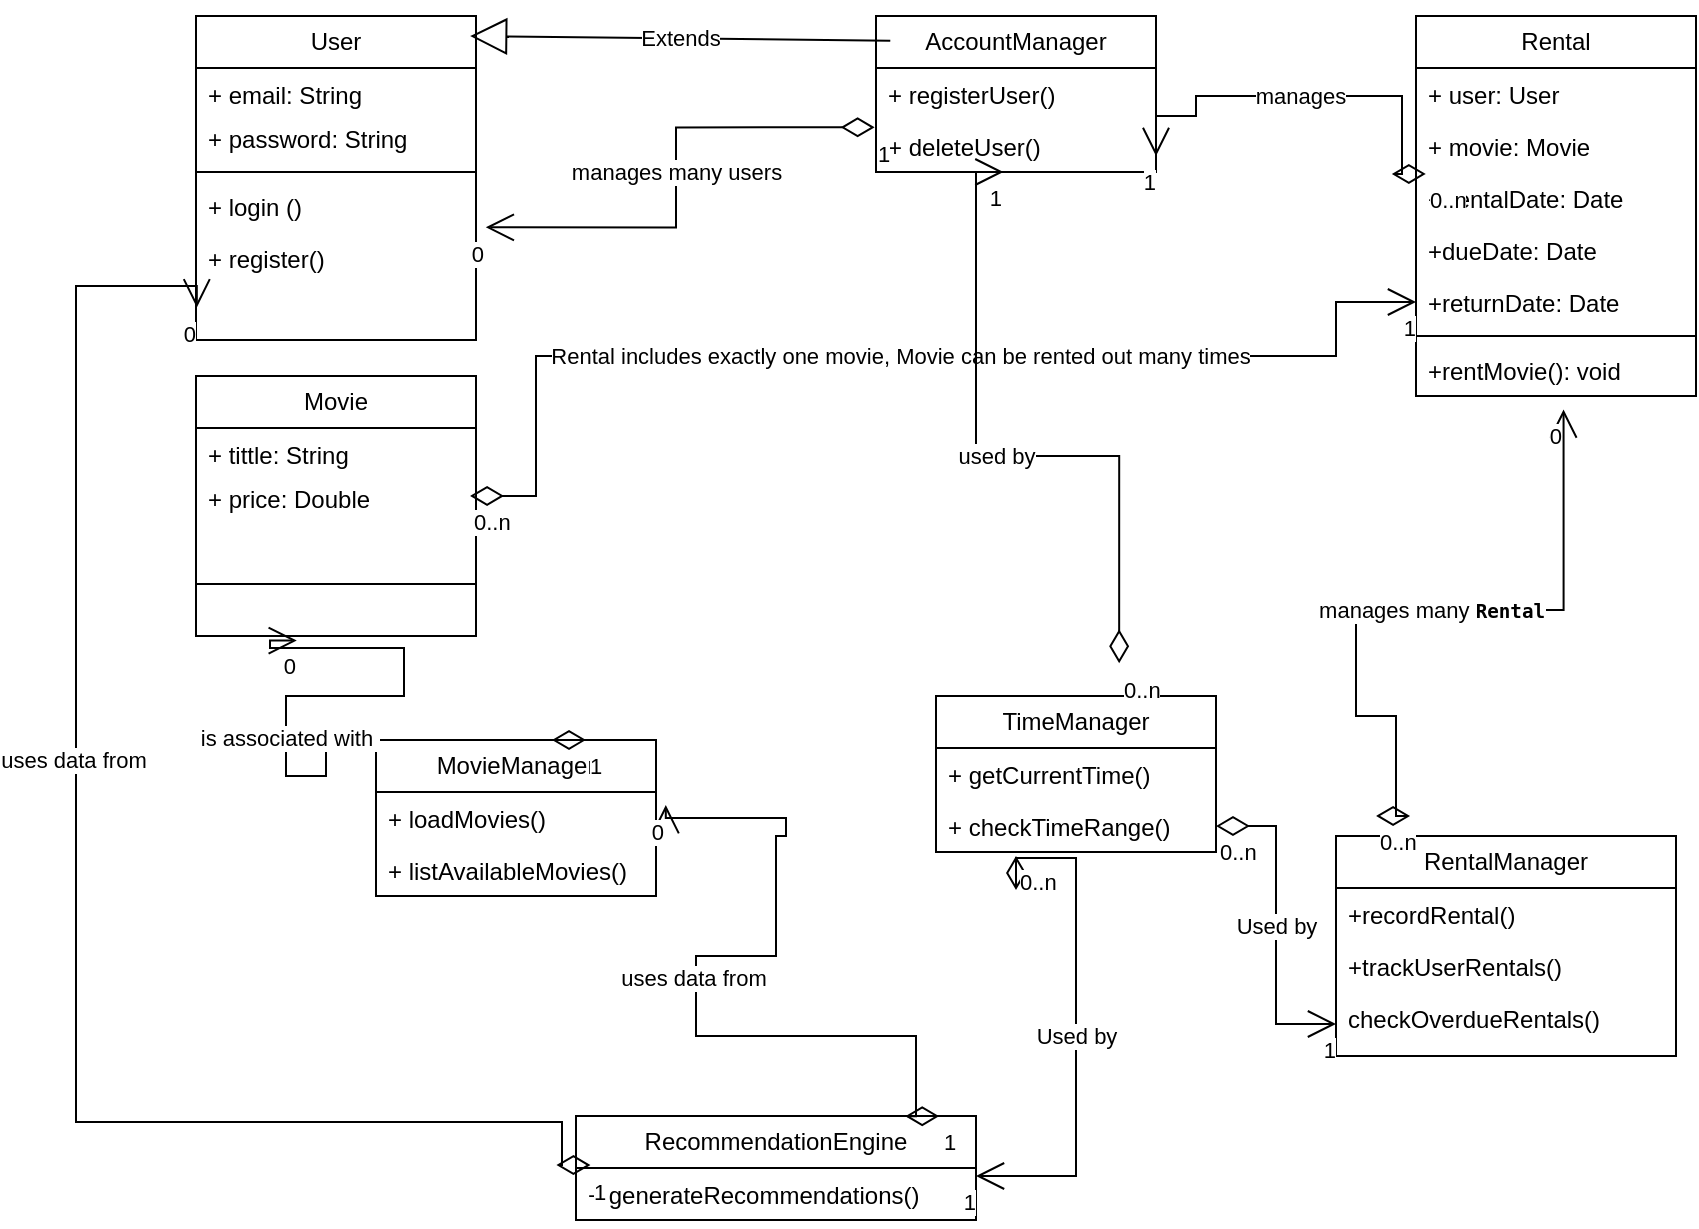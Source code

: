 <mxfile version="22.1.18" type="github">
  <diagram name="Page-1" id="G-U_4DM4UjlwEds6aq4e">
    <mxGraphModel dx="2094" dy="531" grid="1" gridSize="10" guides="1" tooltips="1" connect="1" arrows="1" fold="1" page="1" pageScale="1" pageWidth="850" pageHeight="1100" math="0" shadow="0">
      <root>
        <mxCell id="0" />
        <mxCell id="1" parent="0" />
        <mxCell id="hFJMLkcrGiyTZZNaHtjK-31" value="User" style="swimlane;fontStyle=0;childLayout=stackLayout;horizontal=1;startSize=26;fillColor=none;horizontalStack=0;resizeParent=1;resizeParentMax=0;resizeLast=0;collapsible=1;marginBottom=0;whiteSpace=wrap;html=1;" vertex="1" parent="1">
          <mxGeometry x="90" y="110" width="140" height="162" as="geometry" />
        </mxCell>
        <mxCell id="hFJMLkcrGiyTZZNaHtjK-32" value="+ email: String" style="text;strokeColor=none;fillColor=none;align=left;verticalAlign=top;spacingLeft=4;spacingRight=4;overflow=hidden;rotatable=0;points=[[0,0.5],[1,0.5]];portConstraint=eastwest;whiteSpace=wrap;html=1;" vertex="1" parent="hFJMLkcrGiyTZZNaHtjK-31">
          <mxGeometry y="26" width="140" height="22" as="geometry" />
        </mxCell>
        <mxCell id="hFJMLkcrGiyTZZNaHtjK-33" value="+ password: String" style="text;strokeColor=none;fillColor=none;align=left;verticalAlign=top;spacingLeft=4;spacingRight=4;overflow=hidden;rotatable=0;points=[[0,0.5],[1,0.5]];portConstraint=eastwest;whiteSpace=wrap;html=1;" vertex="1" parent="hFJMLkcrGiyTZZNaHtjK-31">
          <mxGeometry y="48" width="140" height="26" as="geometry" />
        </mxCell>
        <mxCell id="hFJMLkcrGiyTZZNaHtjK-34" value="" style="line;strokeWidth=1;fillColor=none;align=left;verticalAlign=middle;spacingTop=-1;spacingLeft=3;spacingRight=3;rotatable=0;labelPosition=right;points=[];portConstraint=eastwest;strokeColor=inherit;" vertex="1" parent="hFJMLkcrGiyTZZNaHtjK-31">
          <mxGeometry y="74" width="140" height="8" as="geometry" />
        </mxCell>
        <mxCell id="hFJMLkcrGiyTZZNaHtjK-35" value="+ login ()&lt;br&gt;" style="text;strokeColor=none;fillColor=none;align=left;verticalAlign=top;spacingLeft=4;spacingRight=4;overflow=hidden;rotatable=0;points=[[0,0.5],[1,0.5]];portConstraint=eastwest;whiteSpace=wrap;html=1;" vertex="1" parent="hFJMLkcrGiyTZZNaHtjK-31">
          <mxGeometry y="82" width="140" height="26" as="geometry" />
        </mxCell>
        <mxCell id="hFJMLkcrGiyTZZNaHtjK-36" value="+ register()" style="text;strokeColor=none;fillColor=none;align=left;verticalAlign=top;spacingLeft=4;spacingRight=4;overflow=hidden;rotatable=0;points=[[0,0.5],[1,0.5]];portConstraint=eastwest;whiteSpace=wrap;html=1;" vertex="1" parent="hFJMLkcrGiyTZZNaHtjK-31">
          <mxGeometry y="108" width="140" height="54" as="geometry" />
        </mxCell>
        <mxCell id="hFJMLkcrGiyTZZNaHtjK-37" value="AccountManager" style="swimlane;fontStyle=0;childLayout=stackLayout;horizontal=1;startSize=26;fillColor=none;horizontalStack=0;resizeParent=1;resizeParentMax=0;resizeLast=0;collapsible=1;marginBottom=0;whiteSpace=wrap;html=1;" vertex="1" parent="1">
          <mxGeometry x="430" y="110" width="140" height="78" as="geometry" />
        </mxCell>
        <mxCell id="hFJMLkcrGiyTZZNaHtjK-38" value="+&amp;nbsp;registerUser()" style="text;strokeColor=none;fillColor=none;align=left;verticalAlign=top;spacingLeft=4;spacingRight=4;overflow=hidden;rotatable=0;points=[[0,0.5],[1,0.5]];portConstraint=eastwest;whiteSpace=wrap;html=1;" vertex="1" parent="hFJMLkcrGiyTZZNaHtjK-37">
          <mxGeometry y="26" width="140" height="26" as="geometry" />
        </mxCell>
        <mxCell id="hFJMLkcrGiyTZZNaHtjK-39" value="+&amp;nbsp;deleteUser()" style="text;strokeColor=none;fillColor=none;align=left;verticalAlign=top;spacingLeft=4;spacingRight=4;overflow=hidden;rotatable=0;points=[[0,0.5],[1,0.5]];portConstraint=eastwest;whiteSpace=wrap;html=1;" vertex="1" parent="hFJMLkcrGiyTZZNaHtjK-37">
          <mxGeometry y="52" width="140" height="26" as="geometry" />
        </mxCell>
        <mxCell id="hFJMLkcrGiyTZZNaHtjK-41" value="Movie" style="swimlane;fontStyle=0;childLayout=stackLayout;horizontal=1;startSize=26;fillColor=none;horizontalStack=0;resizeParent=1;resizeParentMax=0;resizeLast=0;collapsible=1;marginBottom=0;whiteSpace=wrap;html=1;" vertex="1" parent="1">
          <mxGeometry x="90" y="290" width="140" height="130" as="geometry" />
        </mxCell>
        <mxCell id="hFJMLkcrGiyTZZNaHtjK-42" value="+ tittle: String" style="text;strokeColor=none;fillColor=none;align=left;verticalAlign=top;spacingLeft=4;spacingRight=4;overflow=hidden;rotatable=0;points=[[0,0.5],[1,0.5]];portConstraint=eastwest;whiteSpace=wrap;html=1;" vertex="1" parent="hFJMLkcrGiyTZZNaHtjK-41">
          <mxGeometry y="26" width="140" height="22" as="geometry" />
        </mxCell>
        <mxCell id="hFJMLkcrGiyTZZNaHtjK-43" value="+ price: Double" style="text;strokeColor=none;fillColor=none;align=left;verticalAlign=top;spacingLeft=4;spacingRight=4;overflow=hidden;rotatable=0;points=[[0,0.5],[1,0.5]];portConstraint=eastwest;whiteSpace=wrap;html=1;" vertex="1" parent="hFJMLkcrGiyTZZNaHtjK-41">
          <mxGeometry y="48" width="140" height="82" as="geometry" />
        </mxCell>
        <mxCell id="hFJMLkcrGiyTZZNaHtjK-44" value="" style="line;strokeWidth=1;fillColor=none;align=left;verticalAlign=middle;spacingTop=-1;spacingLeft=3;spacingRight=3;rotatable=0;labelPosition=right;points=[];portConstraint=eastwest;strokeColor=inherit;" vertex="1" parent="1">
          <mxGeometry x="90" y="390" width="140" height="8" as="geometry" />
        </mxCell>
        <mxCell id="hFJMLkcrGiyTZZNaHtjK-47" value="MovieManager" style="swimlane;fontStyle=0;childLayout=stackLayout;horizontal=1;startSize=26;fillColor=none;horizontalStack=0;resizeParent=1;resizeParentMax=0;resizeLast=0;collapsible=1;marginBottom=0;whiteSpace=wrap;html=1;" vertex="1" parent="1">
          <mxGeometry x="180" y="472" width="140" height="78" as="geometry" />
        </mxCell>
        <mxCell id="hFJMLkcrGiyTZZNaHtjK-48" value="+&amp;nbsp;loadMovies()" style="text;strokeColor=none;fillColor=none;align=left;verticalAlign=top;spacingLeft=4;spacingRight=4;overflow=hidden;rotatable=0;points=[[0,0.5],[1,0.5]];portConstraint=eastwest;whiteSpace=wrap;html=1;" vertex="1" parent="hFJMLkcrGiyTZZNaHtjK-47">
          <mxGeometry y="26" width="140" height="26" as="geometry" />
        </mxCell>
        <mxCell id="hFJMLkcrGiyTZZNaHtjK-49" value="+&amp;nbsp;listAvailableMovies()" style="text;strokeColor=none;fillColor=none;align=left;verticalAlign=top;spacingLeft=4;spacingRight=4;overflow=hidden;rotatable=0;points=[[0,0.5],[1,0.5]];portConstraint=eastwest;whiteSpace=wrap;html=1;" vertex="1" parent="hFJMLkcrGiyTZZNaHtjK-47">
          <mxGeometry y="52" width="140" height="26" as="geometry" />
        </mxCell>
        <mxCell id="hFJMLkcrGiyTZZNaHtjK-50" value="Rental" style="swimlane;fontStyle=0;childLayout=stackLayout;horizontal=1;startSize=26;fillColor=none;horizontalStack=0;resizeParent=1;resizeParentMax=0;resizeLast=0;collapsible=1;marginBottom=0;whiteSpace=wrap;html=1;" vertex="1" parent="1">
          <mxGeometry x="700" y="110" width="140" height="190" as="geometry" />
        </mxCell>
        <mxCell id="hFJMLkcrGiyTZZNaHtjK-51" value="+ user: User" style="text;strokeColor=none;fillColor=none;align=left;verticalAlign=top;spacingLeft=4;spacingRight=4;overflow=hidden;rotatable=0;points=[[0,0.5],[1,0.5]];portConstraint=eastwest;whiteSpace=wrap;html=1;" vertex="1" parent="hFJMLkcrGiyTZZNaHtjK-50">
          <mxGeometry y="26" width="140" height="26" as="geometry" />
        </mxCell>
        <mxCell id="hFJMLkcrGiyTZZNaHtjK-52" value="+ movie: Movie" style="text;strokeColor=none;fillColor=none;align=left;verticalAlign=top;spacingLeft=4;spacingRight=4;overflow=hidden;rotatable=0;points=[[0,0.5],[1,0.5]];portConstraint=eastwest;whiteSpace=wrap;html=1;" vertex="1" parent="hFJMLkcrGiyTZZNaHtjK-50">
          <mxGeometry y="52" width="140" height="26" as="geometry" />
        </mxCell>
        <mxCell id="hFJMLkcrGiyTZZNaHtjK-53" value="+&amp;nbsp;rentalDate: Date" style="text;strokeColor=none;fillColor=none;align=left;verticalAlign=top;spacingLeft=4;spacingRight=4;overflow=hidden;rotatable=0;points=[[0,0.5],[1,0.5]];portConstraint=eastwest;whiteSpace=wrap;html=1;" vertex="1" parent="hFJMLkcrGiyTZZNaHtjK-50">
          <mxGeometry y="78" width="140" height="26" as="geometry" />
        </mxCell>
        <mxCell id="hFJMLkcrGiyTZZNaHtjK-54" value="+dueDate: Date" style="text;strokeColor=none;fillColor=none;align=left;verticalAlign=top;spacingLeft=4;spacingRight=4;overflow=hidden;rotatable=0;points=[[0,0.5],[1,0.5]];portConstraint=eastwest;whiteSpace=wrap;html=1;" vertex="1" parent="hFJMLkcrGiyTZZNaHtjK-50">
          <mxGeometry y="104" width="140" height="26" as="geometry" />
        </mxCell>
        <mxCell id="hFJMLkcrGiyTZZNaHtjK-55" value="+returnDate: Date&lt;br/&gt;&lt;span style=&quot;color: rgb(255, 255, 255); font-family: &amp;quot;Söhne Mono&amp;quot;, Monaco, &amp;quot;Andale Mono&amp;quot;, &amp;quot;Ubuntu Mono&amp;quot;, monospace; font-size: 14px; background-color: rgb(0, 0, 0);&quot;&gt;&lt;br/&gt;&lt;/span&gt;" style="text;strokeColor=none;fillColor=none;align=left;verticalAlign=top;spacingLeft=4;spacingRight=4;overflow=hidden;rotatable=0;points=[[0,0.5],[1,0.5]];portConstraint=eastwest;whiteSpace=wrap;html=1;" vertex="1" parent="hFJMLkcrGiyTZZNaHtjK-50">
          <mxGeometry y="130" width="140" height="26" as="geometry" />
        </mxCell>
        <mxCell id="hFJMLkcrGiyTZZNaHtjK-57" value="" style="line;strokeWidth=1;fillColor=none;align=left;verticalAlign=middle;spacingTop=-1;spacingLeft=3;spacingRight=3;rotatable=0;labelPosition=right;points=[];portConstraint=eastwest;strokeColor=inherit;" vertex="1" parent="hFJMLkcrGiyTZZNaHtjK-50">
          <mxGeometry y="156" width="140" height="8" as="geometry" />
        </mxCell>
        <mxCell id="hFJMLkcrGiyTZZNaHtjK-56" value="+rentMovie(): void" style="text;strokeColor=none;fillColor=none;align=left;verticalAlign=top;spacingLeft=4;spacingRight=4;overflow=hidden;rotatable=0;points=[[0,0.5],[1,0.5]];portConstraint=eastwest;whiteSpace=wrap;html=1;" vertex="1" parent="hFJMLkcrGiyTZZNaHtjK-50">
          <mxGeometry y="164" width="140" height="26" as="geometry" />
        </mxCell>
        <mxCell id="hFJMLkcrGiyTZZNaHtjK-58" value="RentalManager" style="swimlane;fontStyle=0;childLayout=stackLayout;horizontal=1;startSize=26;fillColor=none;horizontalStack=0;resizeParent=1;resizeParentMax=0;resizeLast=0;collapsible=1;marginBottom=0;whiteSpace=wrap;html=1;" vertex="1" parent="1">
          <mxGeometry x="660" y="520" width="170" height="110" as="geometry" />
        </mxCell>
        <mxCell id="hFJMLkcrGiyTZZNaHtjK-59" value="+recordRental()" style="text;strokeColor=none;fillColor=none;align=left;verticalAlign=top;spacingLeft=4;spacingRight=4;overflow=hidden;rotatable=0;points=[[0,0.5],[1,0.5]];portConstraint=eastwest;whiteSpace=wrap;html=1;" vertex="1" parent="hFJMLkcrGiyTZZNaHtjK-58">
          <mxGeometry y="26" width="170" height="26" as="geometry" />
        </mxCell>
        <mxCell id="hFJMLkcrGiyTZZNaHtjK-60" value="+trackUserRentals()" style="text;strokeColor=none;fillColor=none;align=left;verticalAlign=top;spacingLeft=4;spacingRight=4;overflow=hidden;rotatable=0;points=[[0,0.5],[1,0.5]];portConstraint=eastwest;whiteSpace=wrap;html=1;" vertex="1" parent="hFJMLkcrGiyTZZNaHtjK-58">
          <mxGeometry y="52" width="170" height="26" as="geometry" />
        </mxCell>
        <mxCell id="hFJMLkcrGiyTZZNaHtjK-61" value="checkOverdueRentals()" style="text;strokeColor=none;fillColor=none;align=left;verticalAlign=top;spacingLeft=4;spacingRight=4;overflow=hidden;rotatable=0;points=[[0,0.5],[1,0.5]];portConstraint=eastwest;whiteSpace=wrap;html=1;" vertex="1" parent="hFJMLkcrGiyTZZNaHtjK-58">
          <mxGeometry y="78" width="170" height="32" as="geometry" />
        </mxCell>
        <mxCell id="hFJMLkcrGiyTZZNaHtjK-65" value="RecommendationEngine" style="swimlane;fontStyle=0;childLayout=stackLayout;horizontal=1;startSize=26;fillColor=none;horizontalStack=0;resizeParent=1;resizeParentMax=0;resizeLast=0;collapsible=1;marginBottom=0;whiteSpace=wrap;html=1;" vertex="1" parent="1">
          <mxGeometry x="280" y="660" width="200" height="52" as="geometry" />
        </mxCell>
        <mxCell id="hFJMLkcrGiyTZZNaHtjK-66" value="+&amp;nbsp;generateRecommendations()" style="text;strokeColor=none;fillColor=none;align=left;verticalAlign=top;spacingLeft=4;spacingRight=4;overflow=hidden;rotatable=0;points=[[0,0.5],[1,0.5]];portConstraint=eastwest;whiteSpace=wrap;html=1;" vertex="1" parent="hFJMLkcrGiyTZZNaHtjK-65">
          <mxGeometry y="26" width="200" height="26" as="geometry" />
        </mxCell>
        <mxCell id="hFJMLkcrGiyTZZNaHtjK-68" value="TimeManager" style="swimlane;fontStyle=0;childLayout=stackLayout;horizontal=1;startSize=26;fillColor=none;horizontalStack=0;resizeParent=1;resizeParentMax=0;resizeLast=0;collapsible=1;marginBottom=0;whiteSpace=wrap;html=1;" vertex="1" parent="1">
          <mxGeometry x="460" y="450" width="140" height="78" as="geometry" />
        </mxCell>
        <mxCell id="hFJMLkcrGiyTZZNaHtjK-69" value="+&amp;nbsp;getCurrentTime()" style="text;strokeColor=none;fillColor=none;align=left;verticalAlign=top;spacingLeft=4;spacingRight=4;overflow=hidden;rotatable=0;points=[[0,0.5],[1,0.5]];portConstraint=eastwest;whiteSpace=wrap;html=1;" vertex="1" parent="hFJMLkcrGiyTZZNaHtjK-68">
          <mxGeometry y="26" width="140" height="26" as="geometry" />
        </mxCell>
        <mxCell id="hFJMLkcrGiyTZZNaHtjK-70" value="+&amp;nbsp;checkTimeRange()" style="text;strokeColor=none;fillColor=none;align=left;verticalAlign=top;spacingLeft=4;spacingRight=4;overflow=hidden;rotatable=0;points=[[0,0.5],[1,0.5]];portConstraint=eastwest;whiteSpace=wrap;html=1;" vertex="1" parent="hFJMLkcrGiyTZZNaHtjK-68">
          <mxGeometry y="52" width="140" height="26" as="geometry" />
        </mxCell>
        <mxCell id="hFJMLkcrGiyTZZNaHtjK-77" value="manages" style="endArrow=open;html=1;endSize=12;startArrow=diamondThin;startSize=14;startFill=0;edgeStyle=orthogonalEdgeStyle;rounded=0;exitX=0.035;exitY=0.038;exitDx=0;exitDy=0;exitPerimeter=0;" edge="1" parent="1" source="hFJMLkcrGiyTZZNaHtjK-53">
          <mxGeometry relative="1" as="geometry">
            <mxPoint x="770" y="295" as="sourcePoint" />
            <mxPoint x="570" y="180" as="targetPoint" />
            <Array as="points">
              <mxPoint x="693" y="189" />
              <mxPoint x="693" y="150" />
              <mxPoint x="590" y="150" />
              <mxPoint x="590" y="160" />
              <mxPoint x="570" y="160" />
            </Array>
          </mxGeometry>
        </mxCell>
        <mxCell id="hFJMLkcrGiyTZZNaHtjK-78" value="0..n" style="edgeLabel;resizable=0;html=1;align=left;verticalAlign=top;" connectable="0" vertex="1" parent="hFJMLkcrGiyTZZNaHtjK-77">
          <mxGeometry x="-1" relative="1" as="geometry" />
        </mxCell>
        <mxCell id="hFJMLkcrGiyTZZNaHtjK-79" value="1" style="edgeLabel;resizable=0;html=1;align=right;verticalAlign=top;" connectable="0" vertex="1" parent="hFJMLkcrGiyTZZNaHtjK-77">
          <mxGeometry x="1" relative="1" as="geometry" />
        </mxCell>
        <mxCell id="hFJMLkcrGiyTZZNaHtjK-80" value="Rental includes exactly one movie, Movie can be rented out many times" style="endArrow=open;html=1;endSize=12;startArrow=diamondThin;startSize=14;startFill=0;edgeStyle=orthogonalEdgeStyle;rounded=0;exitX=0.979;exitY=0.146;exitDx=0;exitDy=0;exitPerimeter=0;entryX=0;entryY=0.5;entryDx=0;entryDy=0;" edge="1" parent="1" source="hFJMLkcrGiyTZZNaHtjK-43" target="hFJMLkcrGiyTZZNaHtjK-55">
          <mxGeometry relative="1" as="geometry">
            <mxPoint x="530" y="330" as="sourcePoint" />
            <mxPoint x="660" y="390" as="targetPoint" />
            <Array as="points">
              <mxPoint x="260" y="350" />
              <mxPoint x="260" y="280" />
              <mxPoint x="660" y="280" />
              <mxPoint x="660" y="253" />
            </Array>
          </mxGeometry>
        </mxCell>
        <mxCell id="hFJMLkcrGiyTZZNaHtjK-81" value="0..n" style="edgeLabel;resizable=0;html=1;align=left;verticalAlign=top;" connectable="0" vertex="1" parent="hFJMLkcrGiyTZZNaHtjK-80">
          <mxGeometry x="-1" relative="1" as="geometry" />
        </mxCell>
        <mxCell id="hFJMLkcrGiyTZZNaHtjK-82" value="1" style="edgeLabel;resizable=0;html=1;align=right;verticalAlign=top;" connectable="0" vertex="1" parent="hFJMLkcrGiyTZZNaHtjK-80">
          <mxGeometry x="1" relative="1" as="geometry" />
        </mxCell>
        <mxCell id="hFJMLkcrGiyTZZNaHtjK-89" value="&amp;nbsp;manages many&amp;nbsp;&lt;code style=&quot;border: 0px solid rgb(217, 217, 227); color: var(--tw-prose-code); box-sizing: border-box; --tw-border-spacing-x: 0; --tw-border-spacing-y: 0; --tw-translate-x: 0; --tw-translate-y: 0; --tw-rotate: 0; --tw-skew-x: 0; --tw-skew-y: 0; --tw-scale-x: 1; --tw-scale-y: 1; --tw-pan-x: ; --tw-pan-y: ; --tw-pinch-zoom: ; --tw-scroll-snap-strictness: proximity; --tw-gradient-from-position: ; --tw-gradient-via-position: ; --tw-gradient-to-position: ; --tw-ordinal: ; --tw-slashed-zero: ; --tw-numeric-figure: ; --tw-numeric-spacing: ; --tw-numeric-fraction: ; --tw-ring-inset: ; --tw-ring-offset-width: 0px; --tw-ring-offset-color: #fff; --tw-ring-color: rgba(69,89,164,.5); --tw-ring-offset-shadow: 0 0 transparent; --tw-ring-shadow: 0 0 transparent; --tw-shadow: 0 0 transparent; --tw-shadow-colored: 0 0 transparent; --tw-blur: ; --tw-brightness: ; --tw-contrast: ; --tw-grayscale: ; --tw-hue-rotate: ; --tw-invert: ; --tw-saturate: ; --tw-sepia: ; --tw-drop-shadow: ; --tw-backdrop-blur: ; --tw-backdrop-brightness: ; --tw-backdrop-contrast: ; --tw-backdrop-grayscale: ; --tw-backdrop-hue-rotate: ; --tw-backdrop-invert: ; --tw-backdrop-opacity: ; --tw-backdrop-saturate: ; --tw-backdrop-sepia: ; font-size: 0.875em; font-weight: 600; margin-bottom: 1.25em; text-align: left; font-family: &amp;quot;Söhne Mono&amp;quot;, Monaco, &amp;quot;Andale Mono&amp;quot;, &amp;quot;Ubuntu Mono&amp;quot;, monospace !important;&quot;&gt;Rental&lt;/code&gt;" style="endArrow=open;html=1;endSize=12;startArrow=diamondThin;startSize=14;startFill=0;edgeStyle=orthogonalEdgeStyle;rounded=0;entryX=0.527;entryY=1.261;entryDx=0;entryDy=0;entryPerimeter=0;exitX=0.118;exitY=-0.091;exitDx=0;exitDy=0;exitPerimeter=0;" edge="1" parent="1" source="hFJMLkcrGiyTZZNaHtjK-58" target="hFJMLkcrGiyTZZNaHtjK-56">
          <mxGeometry relative="1" as="geometry">
            <mxPoint x="560" y="460" as="sourcePoint" />
            <mxPoint x="720" y="460" as="targetPoint" />
            <Array as="points">
              <mxPoint x="690" y="510" />
              <mxPoint x="690" y="460" />
              <mxPoint x="670" y="460" />
              <mxPoint x="670" y="407" />
            </Array>
          </mxGeometry>
        </mxCell>
        <mxCell id="hFJMLkcrGiyTZZNaHtjK-90" value="0..n" style="edgeLabel;resizable=0;html=1;align=left;verticalAlign=top;" connectable="0" vertex="1" parent="hFJMLkcrGiyTZZNaHtjK-89">
          <mxGeometry x="-1" relative="1" as="geometry" />
        </mxCell>
        <mxCell id="hFJMLkcrGiyTZZNaHtjK-91" value="0&lt;br&gt;" style="edgeLabel;resizable=0;html=1;align=right;verticalAlign=top;" connectable="0" vertex="1" parent="hFJMLkcrGiyTZZNaHtjK-89">
          <mxGeometry x="1" relative="1" as="geometry" />
        </mxCell>
        <mxCell id="hFJMLkcrGiyTZZNaHtjK-92" value="&amp;nbsp;is associated with&amp;nbsp;" style="endArrow=open;html=1;endSize=12;startArrow=diamondThin;startSize=14;startFill=0;edgeStyle=orthogonalEdgeStyle;rounded=0;entryX=0.36;entryY=1.028;entryDx=0;entryDy=0;entryPerimeter=0;exitX=0.75;exitY=0;exitDx=0;exitDy=0;" edge="1" parent="1" source="hFJMLkcrGiyTZZNaHtjK-47" target="hFJMLkcrGiyTZZNaHtjK-43">
          <mxGeometry relative="1" as="geometry">
            <mxPoint x="136.31" y="611.996" as="sourcePoint" />
            <mxPoint x="126.35" y="290.88" as="targetPoint" />
            <Array as="points">
              <mxPoint x="155" y="490" />
              <mxPoint x="135" y="490" />
              <mxPoint x="135" y="450" />
              <mxPoint x="194" y="450" />
              <mxPoint x="194" y="426" />
              <mxPoint x="127" y="426" />
              <mxPoint x="127" y="422" />
            </Array>
          </mxGeometry>
        </mxCell>
        <mxCell id="hFJMLkcrGiyTZZNaHtjK-93" value="1" style="edgeLabel;resizable=0;html=1;align=left;verticalAlign=top;" connectable="0" vertex="1" parent="hFJMLkcrGiyTZZNaHtjK-92">
          <mxGeometry x="-1" relative="1" as="geometry" />
        </mxCell>
        <mxCell id="hFJMLkcrGiyTZZNaHtjK-94" value="0" style="edgeLabel;resizable=0;html=1;align=right;verticalAlign=top;" connectable="0" vertex="1" parent="hFJMLkcrGiyTZZNaHtjK-92">
          <mxGeometry x="1" relative="1" as="geometry" />
        </mxCell>
        <mxCell id="hFJMLkcrGiyTZZNaHtjK-95" value="uses data from&amp;nbsp;" style="endArrow=open;html=1;endSize=12;startArrow=diamondThin;startSize=14;startFill=0;edgeStyle=orthogonalEdgeStyle;rounded=0;entryX=1.035;entryY=0.252;entryDx=0;entryDy=0;exitX=0.908;exitY=0.002;exitDx=0;exitDy=0;exitPerimeter=0;entryPerimeter=0;" edge="1" parent="1" source="hFJMLkcrGiyTZZNaHtjK-65" target="hFJMLkcrGiyTZZNaHtjK-48">
          <mxGeometry relative="1" as="geometry">
            <mxPoint x="331" y="671.844" as="sourcePoint" />
            <mxPoint x="375.0" y="510" as="targetPoint" />
            <Array as="points">
              <mxPoint x="450" y="660" />
              <mxPoint x="450" y="620" />
              <mxPoint x="340" y="620" />
              <mxPoint x="340" y="580" />
              <mxPoint x="380" y="580" />
              <mxPoint x="380" y="520" />
              <mxPoint x="385" y="520" />
              <mxPoint x="385" y="511" />
              <mxPoint x="325" y="511" />
            </Array>
          </mxGeometry>
        </mxCell>
        <mxCell id="hFJMLkcrGiyTZZNaHtjK-96" value="1" style="edgeLabel;resizable=0;html=1;align=left;verticalAlign=top;" connectable="0" vertex="1" parent="hFJMLkcrGiyTZZNaHtjK-95">
          <mxGeometry x="-1" relative="1" as="geometry" />
        </mxCell>
        <mxCell id="hFJMLkcrGiyTZZNaHtjK-97" value="0" style="edgeLabel;resizable=0;html=1;align=right;verticalAlign=top;" connectable="0" vertex="1" parent="hFJMLkcrGiyTZZNaHtjK-95">
          <mxGeometry x="1" relative="1" as="geometry" />
        </mxCell>
        <mxCell id="hFJMLkcrGiyTZZNaHtjK-98" value="uses data from&amp;nbsp;" style="endArrow=open;html=1;endSize=12;startArrow=diamondThin;startSize=14;startFill=0;edgeStyle=orthogonalEdgeStyle;rounded=0;exitX=0.036;exitY=-0.056;exitDx=0;exitDy=0;entryX=0.003;entryY=0.698;entryDx=0;entryDy=0;exitPerimeter=0;entryPerimeter=0;" edge="1" parent="1" source="hFJMLkcrGiyTZZNaHtjK-66" target="hFJMLkcrGiyTZZNaHtjK-36">
          <mxGeometry x="0.197" relative="1" as="geometry">
            <mxPoint x="500" y="470" as="sourcePoint" />
            <mxPoint x="340" y="460" as="targetPoint" />
            <Array as="points">
              <mxPoint x="273" y="685" />
              <mxPoint x="273" y="663" />
              <mxPoint x="30" y="663" />
              <mxPoint x="30" y="245" />
              <mxPoint x="90" y="245" />
            </Array>
            <mxPoint as="offset" />
          </mxGeometry>
        </mxCell>
        <mxCell id="hFJMLkcrGiyTZZNaHtjK-99" value="1" style="edgeLabel;resizable=0;html=1;align=left;verticalAlign=top;" connectable="0" vertex="1" parent="hFJMLkcrGiyTZZNaHtjK-98">
          <mxGeometry x="-1" relative="1" as="geometry" />
        </mxCell>
        <mxCell id="hFJMLkcrGiyTZZNaHtjK-100" value="0" style="edgeLabel;resizable=0;html=1;align=right;verticalAlign=top;" connectable="0" vertex="1" parent="hFJMLkcrGiyTZZNaHtjK-98">
          <mxGeometry x="1" relative="1" as="geometry" />
        </mxCell>
        <mxCell id="hFJMLkcrGiyTZZNaHtjK-101" value="manages many users" style="endArrow=open;html=1;endSize=12;startArrow=diamondThin;startSize=14;startFill=0;edgeStyle=orthogonalEdgeStyle;rounded=0;exitX=-0.005;exitY=0.141;exitDx=0;exitDy=0;exitPerimeter=0;entryX=1.035;entryY=-0.043;entryDx=0;entryDy=0;entryPerimeter=0;" edge="1" parent="1" source="hFJMLkcrGiyTZZNaHtjK-39" target="hFJMLkcrGiyTZZNaHtjK-36">
          <mxGeometry relative="1" as="geometry">
            <mxPoint x="500" y="370" as="sourcePoint" />
            <mxPoint x="660" y="370" as="targetPoint" />
          </mxGeometry>
        </mxCell>
        <mxCell id="hFJMLkcrGiyTZZNaHtjK-102" value="1" style="edgeLabel;resizable=0;html=1;align=left;verticalAlign=top;" connectable="0" vertex="1" parent="hFJMLkcrGiyTZZNaHtjK-101">
          <mxGeometry x="-1" relative="1" as="geometry" />
        </mxCell>
        <mxCell id="hFJMLkcrGiyTZZNaHtjK-103" value="0" style="edgeLabel;resizable=0;html=1;align=right;verticalAlign=top;" connectable="0" vertex="1" parent="hFJMLkcrGiyTZZNaHtjK-101">
          <mxGeometry x="1" relative="1" as="geometry" />
        </mxCell>
        <mxCell id="hFJMLkcrGiyTZZNaHtjK-106" value="Used by" style="endArrow=open;html=1;endSize=12;startArrow=diamondThin;startSize=14;startFill=0;edgeStyle=orthogonalEdgeStyle;rounded=0;entryX=0;entryY=0.5;entryDx=0;entryDy=0;" edge="1" parent="1" source="hFJMLkcrGiyTZZNaHtjK-70" target="hFJMLkcrGiyTZZNaHtjK-61">
          <mxGeometry relative="1" as="geometry">
            <mxPoint x="500" y="530" as="sourcePoint" />
            <mxPoint x="660" y="530" as="targetPoint" />
          </mxGeometry>
        </mxCell>
        <mxCell id="hFJMLkcrGiyTZZNaHtjK-107" value="0..n" style="edgeLabel;resizable=0;html=1;align=left;verticalAlign=top;" connectable="0" vertex="1" parent="hFJMLkcrGiyTZZNaHtjK-106">
          <mxGeometry x="-1" relative="1" as="geometry" />
        </mxCell>
        <mxCell id="hFJMLkcrGiyTZZNaHtjK-108" value="1" style="edgeLabel;resizable=0;html=1;align=right;verticalAlign=top;" connectable="0" vertex="1" parent="hFJMLkcrGiyTZZNaHtjK-106">
          <mxGeometry x="1" relative="1" as="geometry" />
        </mxCell>
        <mxCell id="hFJMLkcrGiyTZZNaHtjK-109" value="Used by" style="endArrow=open;html=1;endSize=12;startArrow=diamondThin;startSize=14;startFill=0;edgeStyle=orthogonalEdgeStyle;rounded=0;" edge="1" parent="1">
          <mxGeometry relative="1" as="geometry">
            <mxPoint x="500" y="530" as="sourcePoint" />
            <mxPoint x="480" y="690" as="targetPoint" />
            <Array as="points">
              <mxPoint x="530" y="531" />
              <mxPoint x="530" y="690" />
              <mxPoint x="480" y="690" />
            </Array>
          </mxGeometry>
        </mxCell>
        <mxCell id="hFJMLkcrGiyTZZNaHtjK-110" value="0..n" style="edgeLabel;resizable=0;html=1;align=left;verticalAlign=top;" connectable="0" vertex="1" parent="hFJMLkcrGiyTZZNaHtjK-109">
          <mxGeometry x="-1" relative="1" as="geometry" />
        </mxCell>
        <mxCell id="hFJMLkcrGiyTZZNaHtjK-111" value="1" style="edgeLabel;resizable=0;html=1;align=right;verticalAlign=top;" connectable="0" vertex="1" parent="hFJMLkcrGiyTZZNaHtjK-109">
          <mxGeometry x="1" relative="1" as="geometry" />
        </mxCell>
        <mxCell id="hFJMLkcrGiyTZZNaHtjK-112" value="used by" style="endArrow=open;html=1;endSize=12;startArrow=diamondThin;startSize=14;startFill=0;edgeStyle=orthogonalEdgeStyle;rounded=0;exitX=0.297;exitY=-0.084;exitDx=0;exitDy=0;exitPerimeter=0;entryX=0.098;entryY=1.38;entryDx=0;entryDy=0;entryPerimeter=0;" edge="1" parent="1">
          <mxGeometry relative="1" as="geometry">
            <mxPoint x="551.58" y="433.568" as="sourcePoint" />
            <mxPoint x="493.72" y="188.0" as="targetPoint" />
            <Array as="points">
              <mxPoint x="552" y="330" />
              <mxPoint x="480" y="330" />
              <mxPoint x="480" y="188" />
            </Array>
          </mxGeometry>
        </mxCell>
        <mxCell id="hFJMLkcrGiyTZZNaHtjK-113" value="0..n" style="edgeLabel;resizable=0;html=1;align=left;verticalAlign=top;" connectable="0" vertex="1" parent="hFJMLkcrGiyTZZNaHtjK-112">
          <mxGeometry x="-1" relative="1" as="geometry" />
        </mxCell>
        <mxCell id="hFJMLkcrGiyTZZNaHtjK-114" value="1" style="edgeLabel;resizable=0;html=1;align=right;verticalAlign=top;" connectable="0" vertex="1" parent="hFJMLkcrGiyTZZNaHtjK-112">
          <mxGeometry x="1" relative="1" as="geometry" />
        </mxCell>
        <mxCell id="hFJMLkcrGiyTZZNaHtjK-118" value="Extends" style="endArrow=block;endSize=16;endFill=0;html=1;rounded=0;exitX=0.051;exitY=0.158;exitDx=0;exitDy=0;exitPerimeter=0;entryX=0.979;entryY=0.062;entryDx=0;entryDy=0;entryPerimeter=0;" edge="1" parent="1" source="hFJMLkcrGiyTZZNaHtjK-37" target="hFJMLkcrGiyTZZNaHtjK-31">
          <mxGeometry width="160" relative="1" as="geometry">
            <mxPoint x="500" y="260" as="sourcePoint" />
            <mxPoint x="660" y="260" as="targetPoint" />
          </mxGeometry>
        </mxCell>
      </root>
    </mxGraphModel>
  </diagram>
</mxfile>
